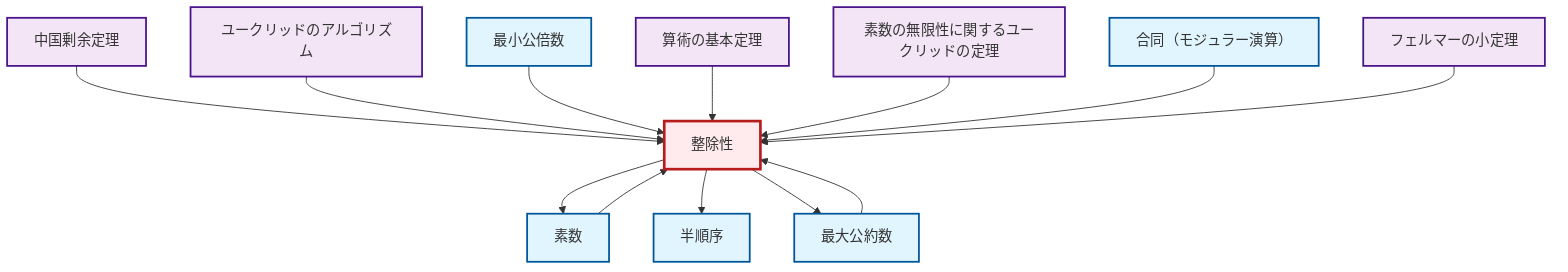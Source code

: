 graph TD
    classDef definition fill:#e1f5fe,stroke:#01579b,stroke-width:2px
    classDef theorem fill:#f3e5f5,stroke:#4a148c,stroke-width:2px
    classDef axiom fill:#fff3e0,stroke:#e65100,stroke-width:2px
    classDef example fill:#e8f5e9,stroke:#1b5e20,stroke-width:2px
    classDef current fill:#ffebee,stroke:#b71c1c,stroke-width:3px
    thm-fermat-little["フェルマーの小定理"]:::theorem
    thm-euclidean-algorithm["ユークリッドのアルゴリズム"]:::theorem
    def-congruence["合同（モジュラー演算）"]:::definition
    def-lcm["最小公倍数"]:::definition
    def-divisibility["整除性"]:::definition
    thm-euclid-infinitude-primes["素数の無限性に関するユークリッドの定理"]:::theorem
    def-prime["素数"]:::definition
    thm-fundamental-arithmetic["算術の基本定理"]:::theorem
    def-partial-order["半順序"]:::definition
    def-gcd["最大公約数"]:::definition
    thm-chinese-remainder["中国剰余定理"]:::theorem
    def-divisibility --> def-prime
    thm-chinese-remainder --> def-divisibility
    thm-euclidean-algorithm --> def-divisibility
    def-lcm --> def-divisibility
    def-divisibility --> def-partial-order
    def-divisibility --> def-gcd
    thm-fundamental-arithmetic --> def-divisibility
    thm-euclid-infinitude-primes --> def-divisibility
    def-prime --> def-divisibility
    def-congruence --> def-divisibility
    def-gcd --> def-divisibility
    thm-fermat-little --> def-divisibility
    class def-divisibility current